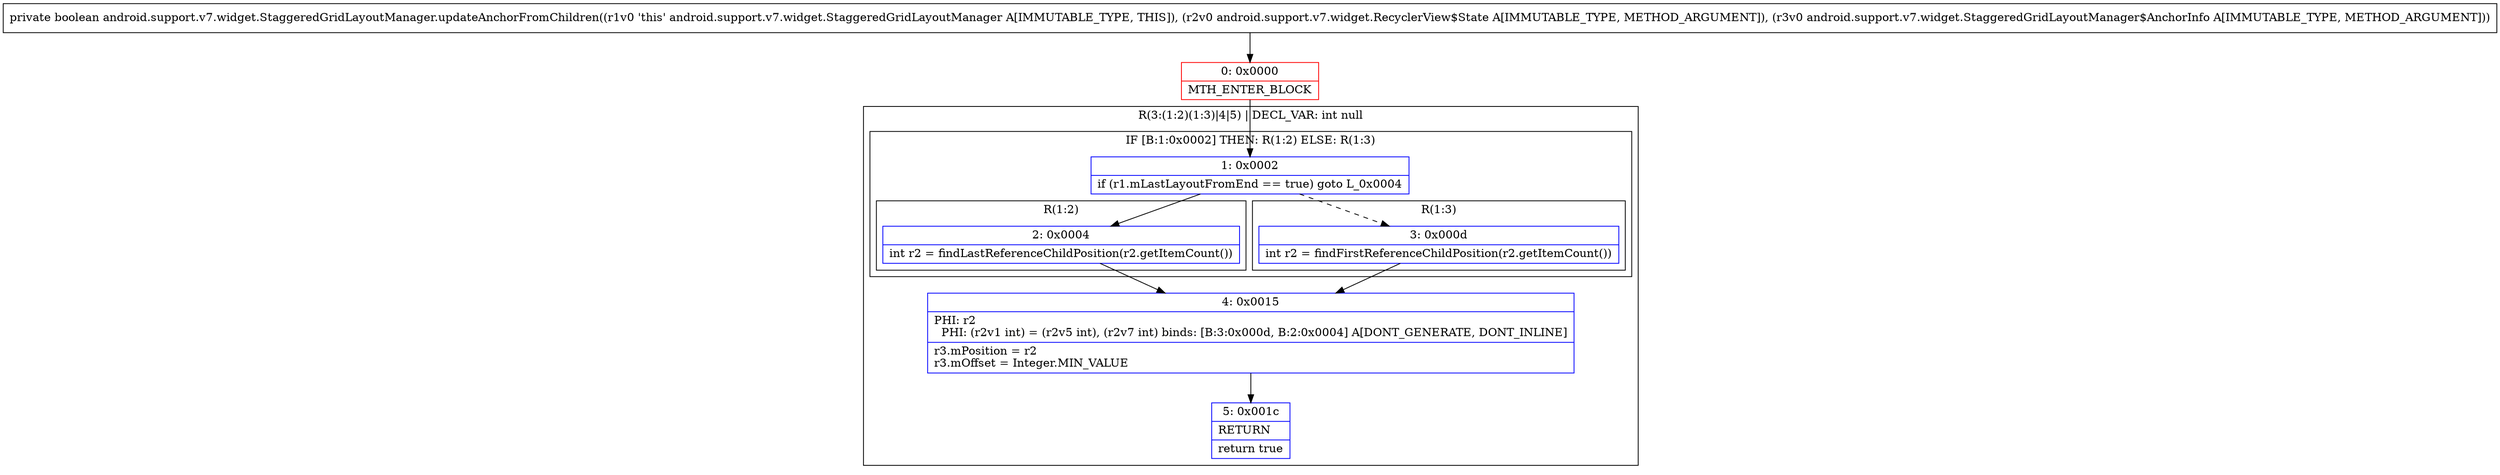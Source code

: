 digraph "CFG forandroid.support.v7.widget.StaggeredGridLayoutManager.updateAnchorFromChildren(Landroid\/support\/v7\/widget\/RecyclerView$State;Landroid\/support\/v7\/widget\/StaggeredGridLayoutManager$AnchorInfo;)Z" {
subgraph cluster_Region_1473048629 {
label = "R(3:(1:2)(1:3)|4|5) | DECL_VAR: int null\l";
node [shape=record,color=blue];
subgraph cluster_IfRegion_713733009 {
label = "IF [B:1:0x0002] THEN: R(1:2) ELSE: R(1:3)";
node [shape=record,color=blue];
Node_1 [shape=record,label="{1\:\ 0x0002|if (r1.mLastLayoutFromEnd == true) goto L_0x0004\l}"];
subgraph cluster_Region_1226209804 {
label = "R(1:2)";
node [shape=record,color=blue];
Node_2 [shape=record,label="{2\:\ 0x0004|int r2 = findLastReferenceChildPosition(r2.getItemCount())\l}"];
}
subgraph cluster_Region_116585099 {
label = "R(1:3)";
node [shape=record,color=blue];
Node_3 [shape=record,label="{3\:\ 0x000d|int r2 = findFirstReferenceChildPosition(r2.getItemCount())\l}"];
}
}
Node_4 [shape=record,label="{4\:\ 0x0015|PHI: r2 \l  PHI: (r2v1 int) = (r2v5 int), (r2v7 int) binds: [B:3:0x000d, B:2:0x0004] A[DONT_GENERATE, DONT_INLINE]\l|r3.mPosition = r2\lr3.mOffset = Integer.MIN_VALUE\l}"];
Node_5 [shape=record,label="{5\:\ 0x001c|RETURN\l|return true\l}"];
}
Node_0 [shape=record,color=red,label="{0\:\ 0x0000|MTH_ENTER_BLOCK\l}"];
MethodNode[shape=record,label="{private boolean android.support.v7.widget.StaggeredGridLayoutManager.updateAnchorFromChildren((r1v0 'this' android.support.v7.widget.StaggeredGridLayoutManager A[IMMUTABLE_TYPE, THIS]), (r2v0 android.support.v7.widget.RecyclerView$State A[IMMUTABLE_TYPE, METHOD_ARGUMENT]), (r3v0 android.support.v7.widget.StaggeredGridLayoutManager$AnchorInfo A[IMMUTABLE_TYPE, METHOD_ARGUMENT])) }"];
MethodNode -> Node_0;
Node_1 -> Node_2;
Node_1 -> Node_3[style=dashed];
Node_2 -> Node_4;
Node_3 -> Node_4;
Node_4 -> Node_5;
Node_0 -> Node_1;
}

